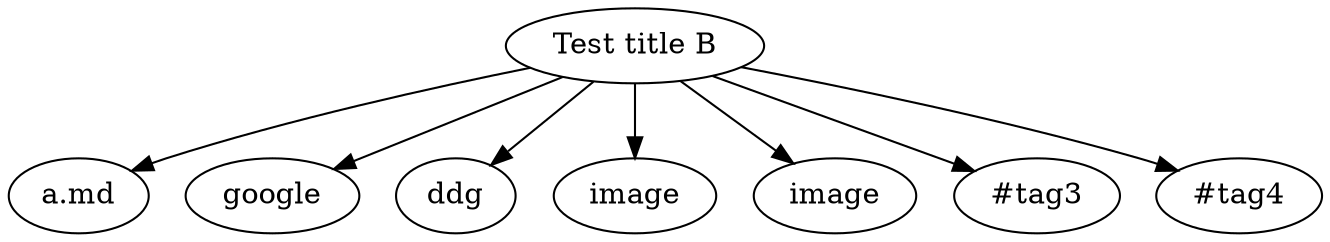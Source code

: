 strict digraph {
    "b.md"[label="Test title B", href="b.md"]
    "a.md"
    "google.com"[label="google", href="google.com"]
    "https://duckduckgo.com"[label="ddg", href="https://duckduckgo.com"]
    "image.png"[label="image",href="image.png", tooltip="image"]
    "image2.png"[label="image", href="image2.png", tooltip="nonexistent image"]
    "#tag3"[label="#tag3"]
    "#tag4"[label="#tag4"]

    "b.md" -> { "a.md" "google.com" "https://duckduckgo.com" "image.png" "image2.png" "#tag3" "#tag4" }
}
